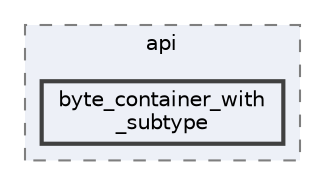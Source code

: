 digraph "/home/ale/sparse-matrix/json/docs/mkdocs/docs/api/byte_container_with_subtype"
{
 // LATEX_PDF_SIZE
  bgcolor="transparent";
  edge [fontname=Helvetica,fontsize=10,labelfontname=Helvetica,labelfontsize=10];
  node [fontname=Helvetica,fontsize=10,shape=box,height=0.2,width=0.4];
  compound=true
  subgraph clusterdir_1cb66216308d3a94698848d80b87715c {
    graph [ bgcolor="#edf0f7", pencolor="grey50", label="api", fontname=Helvetica,fontsize=10 style="filled,dashed", URL="dir_1cb66216308d3a94698848d80b87715c.html",tooltip=""]
  dir_9e0413b7cf1f93b79c7158cf9a294891 [label="byte_container_with\l_subtype", fillcolor="#edf0f7", color="grey25", style="filled,bold", URL="dir_9e0413b7cf1f93b79c7158cf9a294891.html",tooltip=""];
  }
}
